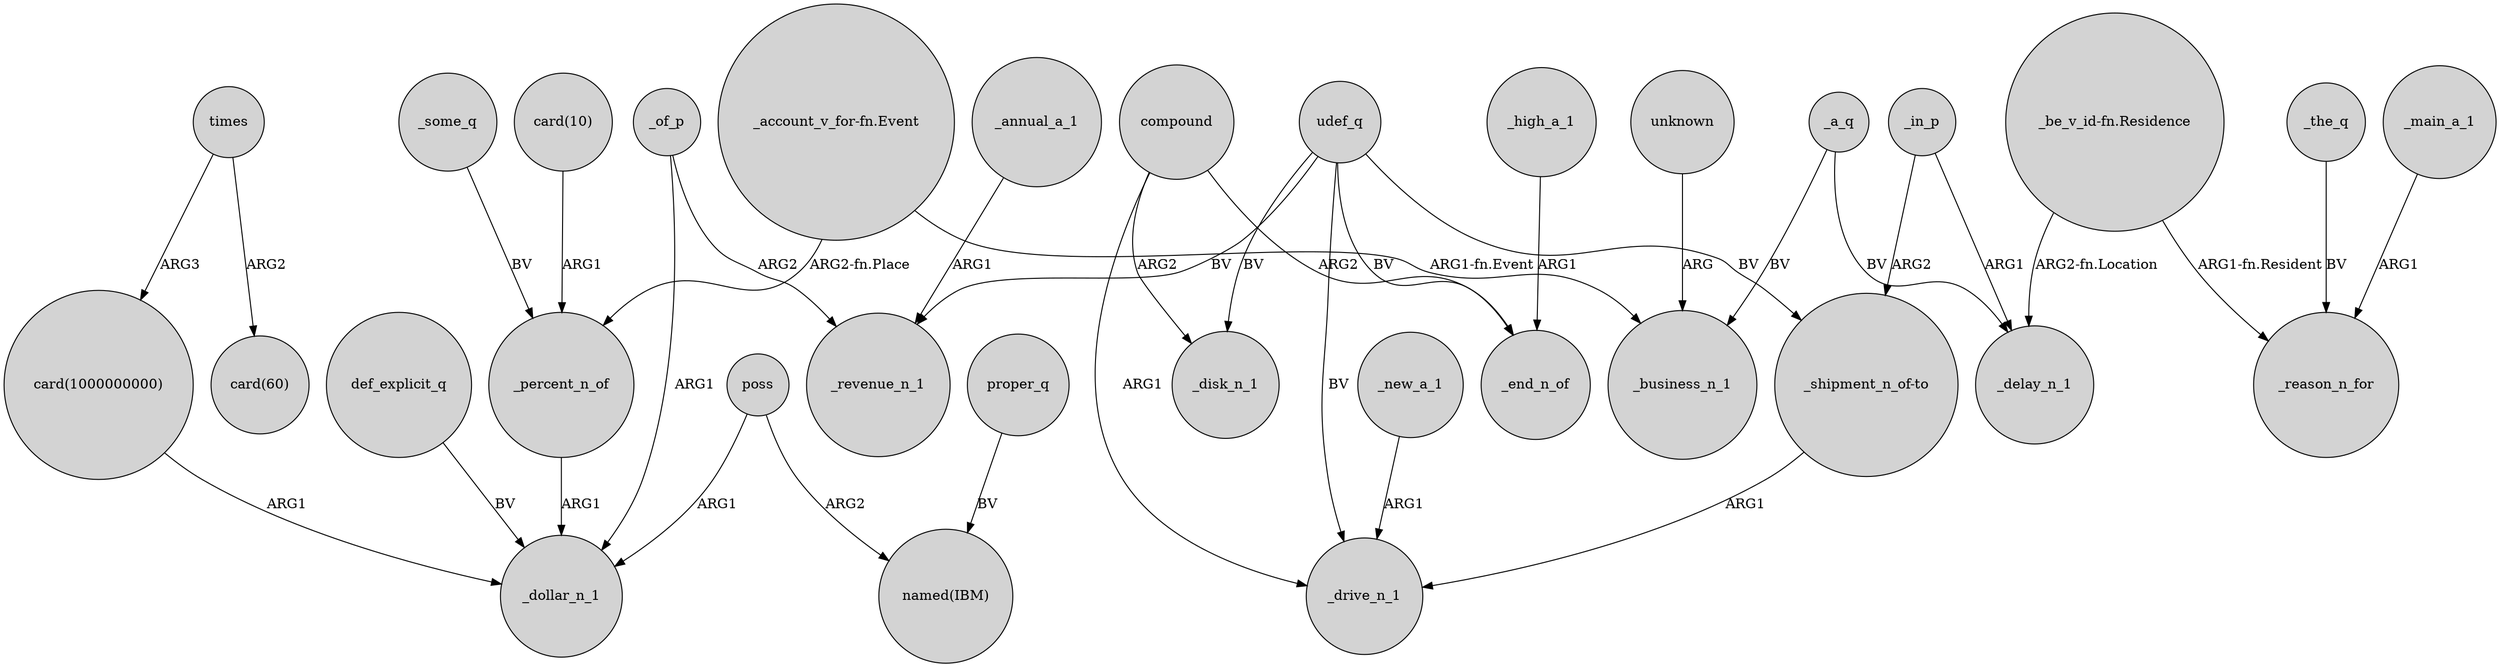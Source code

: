 digraph {
	node [shape=circle style=filled]
	def_explicit_q -> _dollar_n_1 [label=BV]
	_of_p -> _dollar_n_1 [label=ARG1]
	"card(1000000000)" -> _dollar_n_1 [label=ARG1]
	_some_q -> _percent_n_of [label=BV]
	udef_q -> _disk_n_1 [label=BV]
	"_shipment_n_of-to" -> _drive_n_1 [label=ARG1]
	poss -> "named(IBM)" [label=ARG2]
	_new_a_1 -> _drive_n_1 [label=ARG1]
	udef_q -> _end_n_of [label=BV]
	_a_q -> _business_n_1 [label=BV]
	proper_q -> "named(IBM)" [label=BV]
	"_be_v_id-fn.Residence" -> _delay_n_1 [label="ARG2-fn.Location"]
	times -> "card(1000000000)" [label=ARG3]
	_percent_n_of -> _dollar_n_1 [label=ARG1]
	unknown -> _business_n_1 [label=ARG]
	udef_q -> _revenue_n_1 [label=BV]
	"_be_v_id-fn.Residence" -> _reason_n_for [label="ARG1-fn.Resident"]
	_annual_a_1 -> _revenue_n_1 [label=ARG1]
	_the_q -> _reason_n_for [label=BV]
	compound -> _disk_n_1 [label=ARG2]
	_main_a_1 -> _reason_n_for [label=ARG1]
	_a_q -> _delay_n_1 [label=BV]
	udef_q -> _drive_n_1 [label=BV]
	_of_p -> _revenue_n_1 [label=ARG2]
	"card(10)" -> _percent_n_of [label=ARG1]
	_in_p -> "_shipment_n_of-to" [label=ARG2]
	"_account_v_for-fn.Event" -> _business_n_1 [label="ARG1-fn.Event"]
	"_account_v_for-fn.Event" -> _percent_n_of [label="ARG2-fn.Place"]
	compound -> _end_n_of [label=ARG2]
	times -> "card(60)" [label=ARG2]
	_in_p -> _delay_n_1 [label=ARG1]
	poss -> _dollar_n_1 [label=ARG1]
	compound -> _drive_n_1 [label=ARG1]
	_high_a_1 -> _end_n_of [label=ARG1]
	udef_q -> "_shipment_n_of-to" [label=BV]
}
